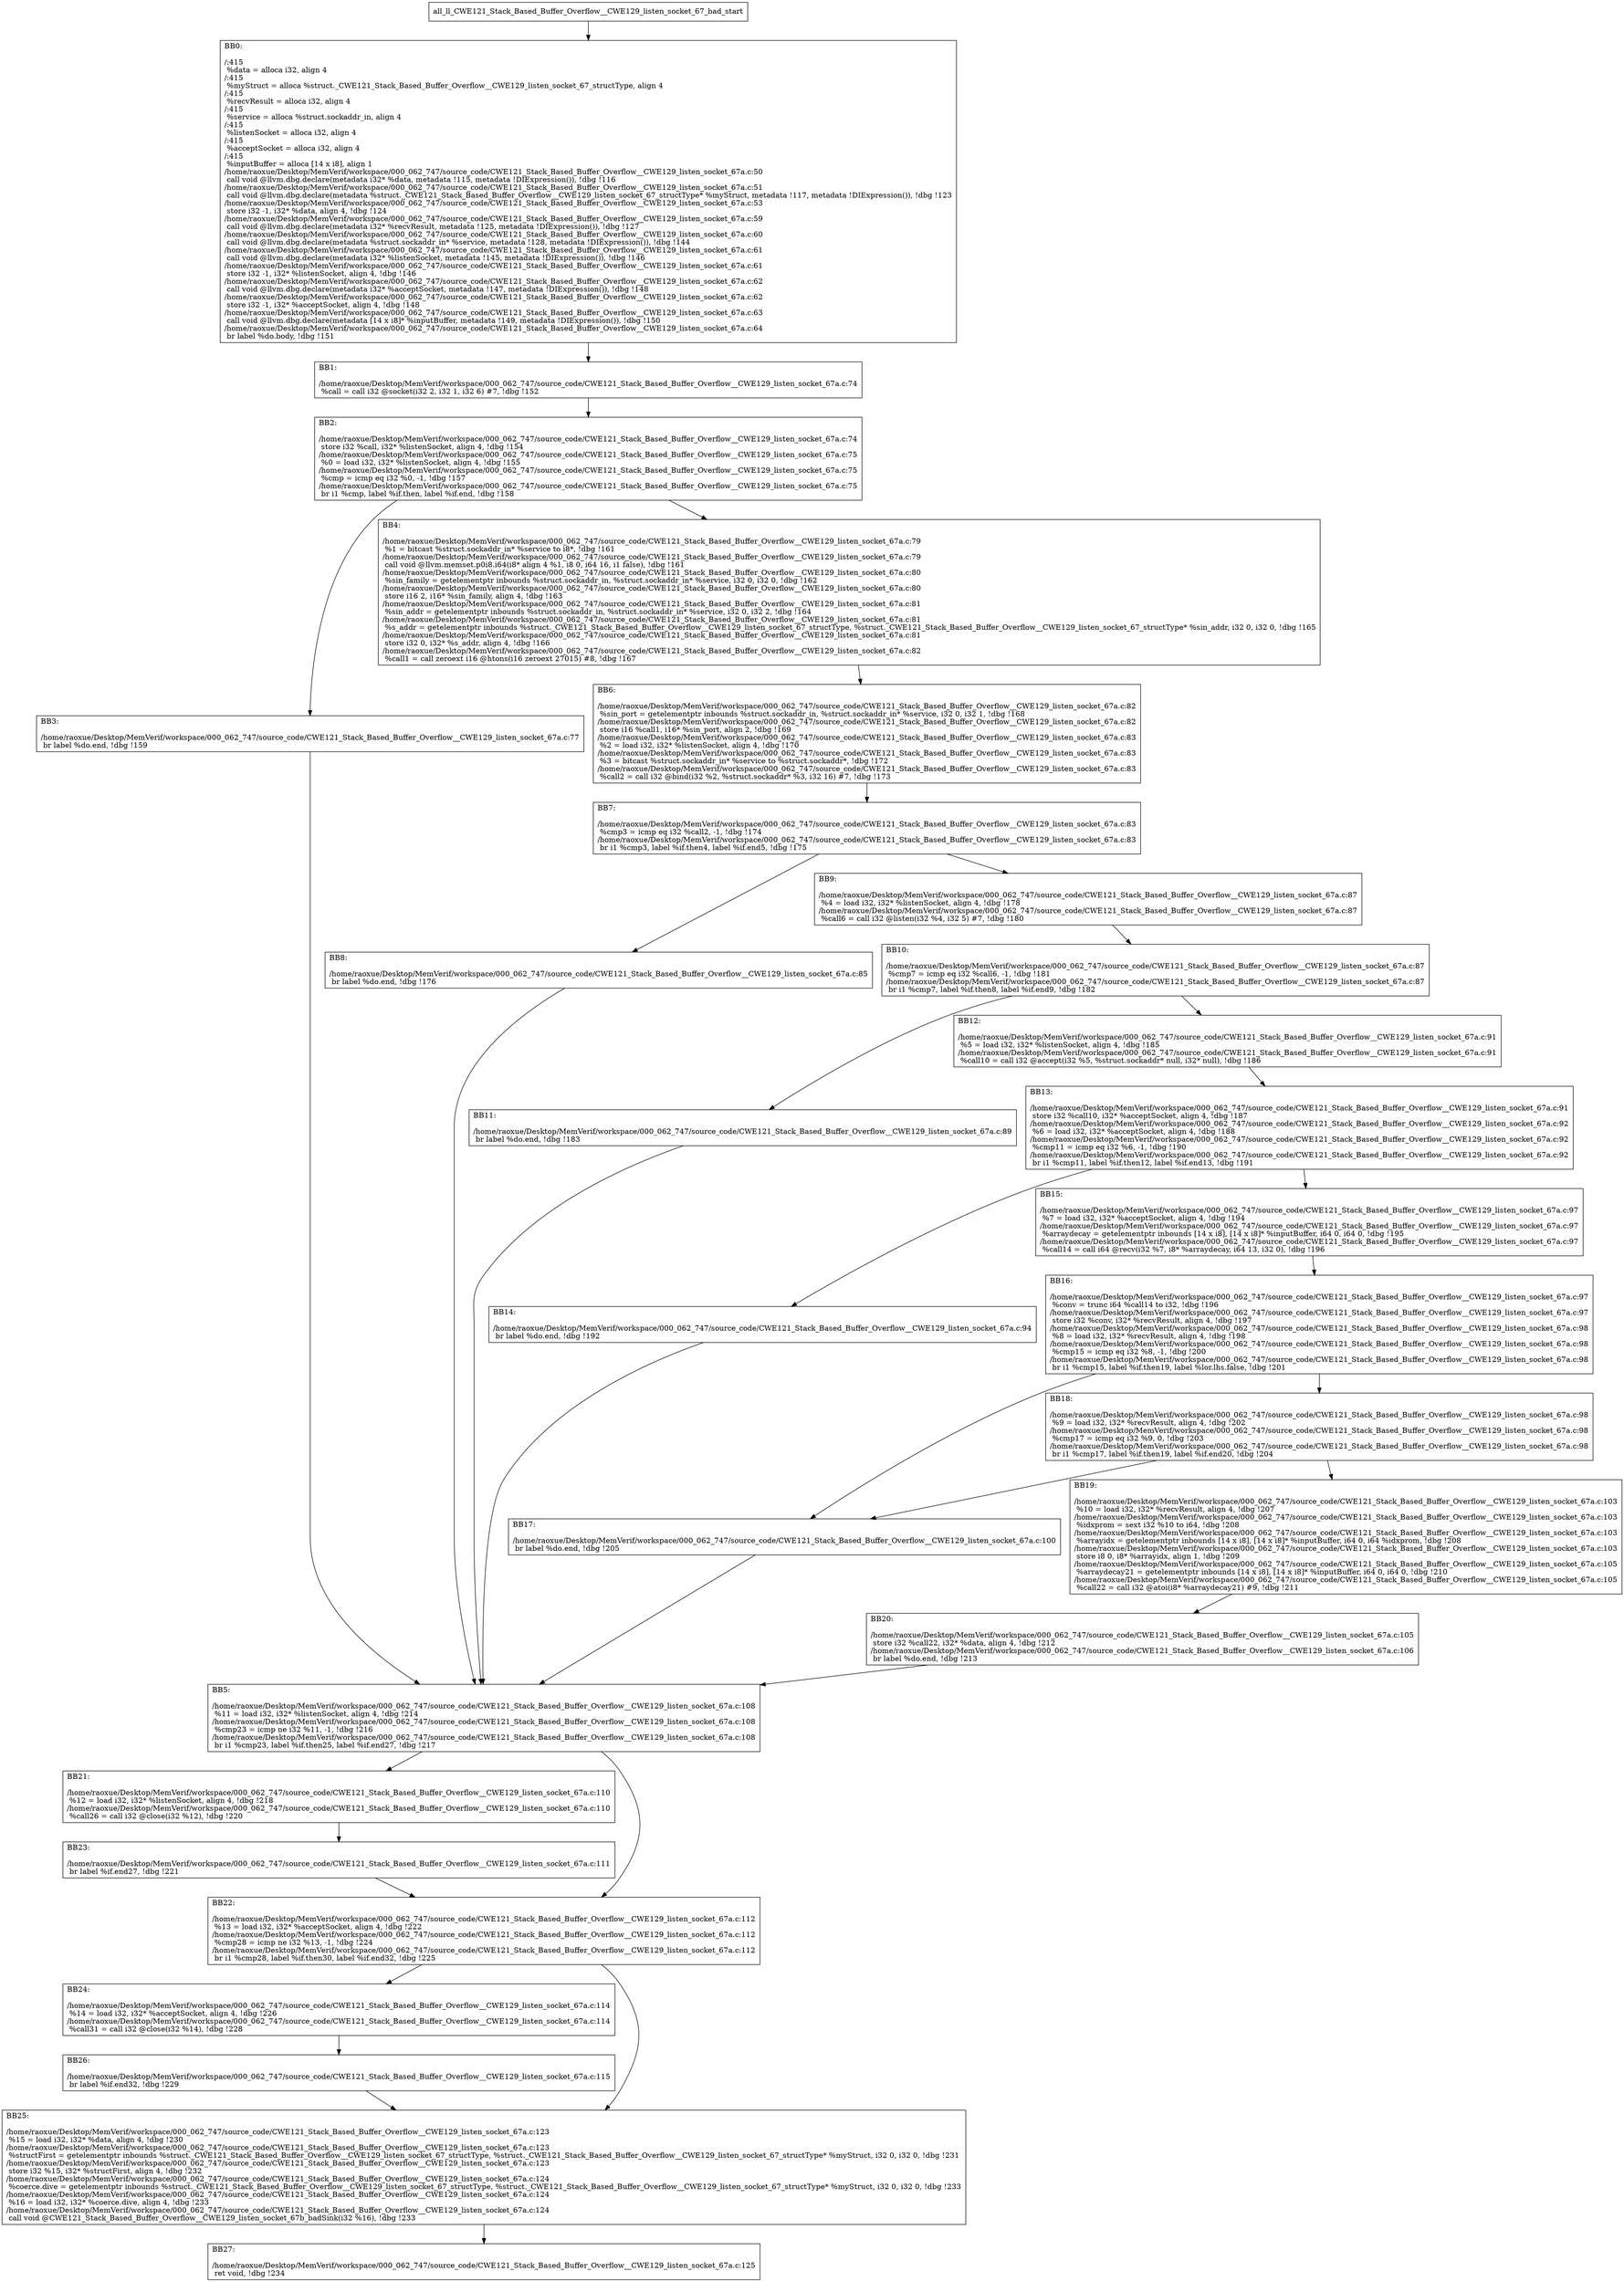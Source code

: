 digraph "CFG for'all_ll_CWE121_Stack_Based_Buffer_Overflow__CWE129_listen_socket_67_bad' function" {
	BBall_ll_CWE121_Stack_Based_Buffer_Overflow__CWE129_listen_socket_67_bad_start[shape=record,label="{all_ll_CWE121_Stack_Based_Buffer_Overflow__CWE129_listen_socket_67_bad_start}"];
	BBall_ll_CWE121_Stack_Based_Buffer_Overflow__CWE129_listen_socket_67_bad_start-> all_ll_CWE121_Stack_Based_Buffer_Overflow__CWE129_listen_socket_67_badBB0;
	all_ll_CWE121_Stack_Based_Buffer_Overflow__CWE129_listen_socket_67_badBB0 [shape=record, label="{BB0:\l\l/:415\l
  %data = alloca i32, align 4\l
/:415\l
  %myStruct = alloca %struct._CWE121_Stack_Based_Buffer_Overflow__CWE129_listen_socket_67_structType, align 4\l
/:415\l
  %recvResult = alloca i32, align 4\l
/:415\l
  %service = alloca %struct.sockaddr_in, align 4\l
/:415\l
  %listenSocket = alloca i32, align 4\l
/:415\l
  %acceptSocket = alloca i32, align 4\l
/:415\l
  %inputBuffer = alloca [14 x i8], align 1\l
/home/raoxue/Desktop/MemVerif/workspace/000_062_747/source_code/CWE121_Stack_Based_Buffer_Overflow__CWE129_listen_socket_67a.c:50\l
  call void @llvm.dbg.declare(metadata i32* %data, metadata !115, metadata !DIExpression()), !dbg !116\l
/home/raoxue/Desktop/MemVerif/workspace/000_062_747/source_code/CWE121_Stack_Based_Buffer_Overflow__CWE129_listen_socket_67a.c:51\l
  call void @llvm.dbg.declare(metadata %struct._CWE121_Stack_Based_Buffer_Overflow__CWE129_listen_socket_67_structType* %myStruct, metadata !117, metadata !DIExpression()), !dbg !123\l
/home/raoxue/Desktop/MemVerif/workspace/000_062_747/source_code/CWE121_Stack_Based_Buffer_Overflow__CWE129_listen_socket_67a.c:53\l
  store i32 -1, i32* %data, align 4, !dbg !124\l
/home/raoxue/Desktop/MemVerif/workspace/000_062_747/source_code/CWE121_Stack_Based_Buffer_Overflow__CWE129_listen_socket_67a.c:59\l
  call void @llvm.dbg.declare(metadata i32* %recvResult, metadata !125, metadata !DIExpression()), !dbg !127\l
/home/raoxue/Desktop/MemVerif/workspace/000_062_747/source_code/CWE121_Stack_Based_Buffer_Overflow__CWE129_listen_socket_67a.c:60\l
  call void @llvm.dbg.declare(metadata %struct.sockaddr_in* %service, metadata !128, metadata !DIExpression()), !dbg !144\l
/home/raoxue/Desktop/MemVerif/workspace/000_062_747/source_code/CWE121_Stack_Based_Buffer_Overflow__CWE129_listen_socket_67a.c:61\l
  call void @llvm.dbg.declare(metadata i32* %listenSocket, metadata !145, metadata !DIExpression()), !dbg !146\l
/home/raoxue/Desktop/MemVerif/workspace/000_062_747/source_code/CWE121_Stack_Based_Buffer_Overflow__CWE129_listen_socket_67a.c:61\l
  store i32 -1, i32* %listenSocket, align 4, !dbg !146\l
/home/raoxue/Desktop/MemVerif/workspace/000_062_747/source_code/CWE121_Stack_Based_Buffer_Overflow__CWE129_listen_socket_67a.c:62\l
  call void @llvm.dbg.declare(metadata i32* %acceptSocket, metadata !147, metadata !DIExpression()), !dbg !148\l
/home/raoxue/Desktop/MemVerif/workspace/000_062_747/source_code/CWE121_Stack_Based_Buffer_Overflow__CWE129_listen_socket_67a.c:62\l
  store i32 -1, i32* %acceptSocket, align 4, !dbg !148\l
/home/raoxue/Desktop/MemVerif/workspace/000_062_747/source_code/CWE121_Stack_Based_Buffer_Overflow__CWE129_listen_socket_67a.c:63\l
  call void @llvm.dbg.declare(metadata [14 x i8]* %inputBuffer, metadata !149, metadata !DIExpression()), !dbg !150\l
/home/raoxue/Desktop/MemVerif/workspace/000_062_747/source_code/CWE121_Stack_Based_Buffer_Overflow__CWE129_listen_socket_67a.c:64\l
  br label %do.body, !dbg !151\l
}"];
	all_ll_CWE121_Stack_Based_Buffer_Overflow__CWE129_listen_socket_67_badBB0-> all_ll_CWE121_Stack_Based_Buffer_Overflow__CWE129_listen_socket_67_badBB1;
	all_ll_CWE121_Stack_Based_Buffer_Overflow__CWE129_listen_socket_67_badBB1 [shape=record, label="{BB1:\l\l/home/raoxue/Desktop/MemVerif/workspace/000_062_747/source_code/CWE121_Stack_Based_Buffer_Overflow__CWE129_listen_socket_67a.c:74\l
  %call = call i32 @socket(i32 2, i32 1, i32 6) #7, !dbg !152\l
}"];
	all_ll_CWE121_Stack_Based_Buffer_Overflow__CWE129_listen_socket_67_badBB1-> all_ll_CWE121_Stack_Based_Buffer_Overflow__CWE129_listen_socket_67_badBB2;
	all_ll_CWE121_Stack_Based_Buffer_Overflow__CWE129_listen_socket_67_badBB2 [shape=record, label="{BB2:\l\l/home/raoxue/Desktop/MemVerif/workspace/000_062_747/source_code/CWE121_Stack_Based_Buffer_Overflow__CWE129_listen_socket_67a.c:74\l
  store i32 %call, i32* %listenSocket, align 4, !dbg !154\l
/home/raoxue/Desktop/MemVerif/workspace/000_062_747/source_code/CWE121_Stack_Based_Buffer_Overflow__CWE129_listen_socket_67a.c:75\l
  %0 = load i32, i32* %listenSocket, align 4, !dbg !155\l
/home/raoxue/Desktop/MemVerif/workspace/000_062_747/source_code/CWE121_Stack_Based_Buffer_Overflow__CWE129_listen_socket_67a.c:75\l
  %cmp = icmp eq i32 %0, -1, !dbg !157\l
/home/raoxue/Desktop/MemVerif/workspace/000_062_747/source_code/CWE121_Stack_Based_Buffer_Overflow__CWE129_listen_socket_67a.c:75\l
  br i1 %cmp, label %if.then, label %if.end, !dbg !158\l
}"];
	all_ll_CWE121_Stack_Based_Buffer_Overflow__CWE129_listen_socket_67_badBB2-> all_ll_CWE121_Stack_Based_Buffer_Overflow__CWE129_listen_socket_67_badBB3;
	all_ll_CWE121_Stack_Based_Buffer_Overflow__CWE129_listen_socket_67_badBB2-> all_ll_CWE121_Stack_Based_Buffer_Overflow__CWE129_listen_socket_67_badBB4;
	all_ll_CWE121_Stack_Based_Buffer_Overflow__CWE129_listen_socket_67_badBB3 [shape=record, label="{BB3:\l\l/home/raoxue/Desktop/MemVerif/workspace/000_062_747/source_code/CWE121_Stack_Based_Buffer_Overflow__CWE129_listen_socket_67a.c:77\l
  br label %do.end, !dbg !159\l
}"];
	all_ll_CWE121_Stack_Based_Buffer_Overflow__CWE129_listen_socket_67_badBB3-> all_ll_CWE121_Stack_Based_Buffer_Overflow__CWE129_listen_socket_67_badBB5;
	all_ll_CWE121_Stack_Based_Buffer_Overflow__CWE129_listen_socket_67_badBB4 [shape=record, label="{BB4:\l\l/home/raoxue/Desktop/MemVerif/workspace/000_062_747/source_code/CWE121_Stack_Based_Buffer_Overflow__CWE129_listen_socket_67a.c:79\l
  %1 = bitcast %struct.sockaddr_in* %service to i8*, !dbg !161\l
/home/raoxue/Desktop/MemVerif/workspace/000_062_747/source_code/CWE121_Stack_Based_Buffer_Overflow__CWE129_listen_socket_67a.c:79\l
  call void @llvm.memset.p0i8.i64(i8* align 4 %1, i8 0, i64 16, i1 false), !dbg !161\l
/home/raoxue/Desktop/MemVerif/workspace/000_062_747/source_code/CWE121_Stack_Based_Buffer_Overflow__CWE129_listen_socket_67a.c:80\l
  %sin_family = getelementptr inbounds %struct.sockaddr_in, %struct.sockaddr_in* %service, i32 0, i32 0, !dbg !162\l
/home/raoxue/Desktop/MemVerif/workspace/000_062_747/source_code/CWE121_Stack_Based_Buffer_Overflow__CWE129_listen_socket_67a.c:80\l
  store i16 2, i16* %sin_family, align 4, !dbg !163\l
/home/raoxue/Desktop/MemVerif/workspace/000_062_747/source_code/CWE121_Stack_Based_Buffer_Overflow__CWE129_listen_socket_67a.c:81\l
  %sin_addr = getelementptr inbounds %struct.sockaddr_in, %struct.sockaddr_in* %service, i32 0, i32 2, !dbg !164\l
/home/raoxue/Desktop/MemVerif/workspace/000_062_747/source_code/CWE121_Stack_Based_Buffer_Overflow__CWE129_listen_socket_67a.c:81\l
  %s_addr = getelementptr inbounds %struct._CWE121_Stack_Based_Buffer_Overflow__CWE129_listen_socket_67_structType, %struct._CWE121_Stack_Based_Buffer_Overflow__CWE129_listen_socket_67_structType* %sin_addr, i32 0, i32 0, !dbg !165\l
/home/raoxue/Desktop/MemVerif/workspace/000_062_747/source_code/CWE121_Stack_Based_Buffer_Overflow__CWE129_listen_socket_67a.c:81\l
  store i32 0, i32* %s_addr, align 4, !dbg !166\l
/home/raoxue/Desktop/MemVerif/workspace/000_062_747/source_code/CWE121_Stack_Based_Buffer_Overflow__CWE129_listen_socket_67a.c:82\l
  %call1 = call zeroext i16 @htons(i16 zeroext 27015) #8, !dbg !167\l
}"];
	all_ll_CWE121_Stack_Based_Buffer_Overflow__CWE129_listen_socket_67_badBB4-> all_ll_CWE121_Stack_Based_Buffer_Overflow__CWE129_listen_socket_67_badBB6;
	all_ll_CWE121_Stack_Based_Buffer_Overflow__CWE129_listen_socket_67_badBB6 [shape=record, label="{BB6:\l\l/home/raoxue/Desktop/MemVerif/workspace/000_062_747/source_code/CWE121_Stack_Based_Buffer_Overflow__CWE129_listen_socket_67a.c:82\l
  %sin_port = getelementptr inbounds %struct.sockaddr_in, %struct.sockaddr_in* %service, i32 0, i32 1, !dbg !168\l
/home/raoxue/Desktop/MemVerif/workspace/000_062_747/source_code/CWE121_Stack_Based_Buffer_Overflow__CWE129_listen_socket_67a.c:82\l
  store i16 %call1, i16* %sin_port, align 2, !dbg !169\l
/home/raoxue/Desktop/MemVerif/workspace/000_062_747/source_code/CWE121_Stack_Based_Buffer_Overflow__CWE129_listen_socket_67a.c:83\l
  %2 = load i32, i32* %listenSocket, align 4, !dbg !170\l
/home/raoxue/Desktop/MemVerif/workspace/000_062_747/source_code/CWE121_Stack_Based_Buffer_Overflow__CWE129_listen_socket_67a.c:83\l
  %3 = bitcast %struct.sockaddr_in* %service to %struct.sockaddr*, !dbg !172\l
/home/raoxue/Desktop/MemVerif/workspace/000_062_747/source_code/CWE121_Stack_Based_Buffer_Overflow__CWE129_listen_socket_67a.c:83\l
  %call2 = call i32 @bind(i32 %2, %struct.sockaddr* %3, i32 16) #7, !dbg !173\l
}"];
	all_ll_CWE121_Stack_Based_Buffer_Overflow__CWE129_listen_socket_67_badBB6-> all_ll_CWE121_Stack_Based_Buffer_Overflow__CWE129_listen_socket_67_badBB7;
	all_ll_CWE121_Stack_Based_Buffer_Overflow__CWE129_listen_socket_67_badBB7 [shape=record, label="{BB7:\l\l/home/raoxue/Desktop/MemVerif/workspace/000_062_747/source_code/CWE121_Stack_Based_Buffer_Overflow__CWE129_listen_socket_67a.c:83\l
  %cmp3 = icmp eq i32 %call2, -1, !dbg !174\l
/home/raoxue/Desktop/MemVerif/workspace/000_062_747/source_code/CWE121_Stack_Based_Buffer_Overflow__CWE129_listen_socket_67a.c:83\l
  br i1 %cmp3, label %if.then4, label %if.end5, !dbg !175\l
}"];
	all_ll_CWE121_Stack_Based_Buffer_Overflow__CWE129_listen_socket_67_badBB7-> all_ll_CWE121_Stack_Based_Buffer_Overflow__CWE129_listen_socket_67_badBB8;
	all_ll_CWE121_Stack_Based_Buffer_Overflow__CWE129_listen_socket_67_badBB7-> all_ll_CWE121_Stack_Based_Buffer_Overflow__CWE129_listen_socket_67_badBB9;
	all_ll_CWE121_Stack_Based_Buffer_Overflow__CWE129_listen_socket_67_badBB8 [shape=record, label="{BB8:\l\l/home/raoxue/Desktop/MemVerif/workspace/000_062_747/source_code/CWE121_Stack_Based_Buffer_Overflow__CWE129_listen_socket_67a.c:85\l
  br label %do.end, !dbg !176\l
}"];
	all_ll_CWE121_Stack_Based_Buffer_Overflow__CWE129_listen_socket_67_badBB8-> all_ll_CWE121_Stack_Based_Buffer_Overflow__CWE129_listen_socket_67_badBB5;
	all_ll_CWE121_Stack_Based_Buffer_Overflow__CWE129_listen_socket_67_badBB9 [shape=record, label="{BB9:\l\l/home/raoxue/Desktop/MemVerif/workspace/000_062_747/source_code/CWE121_Stack_Based_Buffer_Overflow__CWE129_listen_socket_67a.c:87\l
  %4 = load i32, i32* %listenSocket, align 4, !dbg !178\l
/home/raoxue/Desktop/MemVerif/workspace/000_062_747/source_code/CWE121_Stack_Based_Buffer_Overflow__CWE129_listen_socket_67a.c:87\l
  %call6 = call i32 @listen(i32 %4, i32 5) #7, !dbg !180\l
}"];
	all_ll_CWE121_Stack_Based_Buffer_Overflow__CWE129_listen_socket_67_badBB9-> all_ll_CWE121_Stack_Based_Buffer_Overflow__CWE129_listen_socket_67_badBB10;
	all_ll_CWE121_Stack_Based_Buffer_Overflow__CWE129_listen_socket_67_badBB10 [shape=record, label="{BB10:\l\l/home/raoxue/Desktop/MemVerif/workspace/000_062_747/source_code/CWE121_Stack_Based_Buffer_Overflow__CWE129_listen_socket_67a.c:87\l
  %cmp7 = icmp eq i32 %call6, -1, !dbg !181\l
/home/raoxue/Desktop/MemVerif/workspace/000_062_747/source_code/CWE121_Stack_Based_Buffer_Overflow__CWE129_listen_socket_67a.c:87\l
  br i1 %cmp7, label %if.then8, label %if.end9, !dbg !182\l
}"];
	all_ll_CWE121_Stack_Based_Buffer_Overflow__CWE129_listen_socket_67_badBB10-> all_ll_CWE121_Stack_Based_Buffer_Overflow__CWE129_listen_socket_67_badBB11;
	all_ll_CWE121_Stack_Based_Buffer_Overflow__CWE129_listen_socket_67_badBB10-> all_ll_CWE121_Stack_Based_Buffer_Overflow__CWE129_listen_socket_67_badBB12;
	all_ll_CWE121_Stack_Based_Buffer_Overflow__CWE129_listen_socket_67_badBB11 [shape=record, label="{BB11:\l\l/home/raoxue/Desktop/MemVerif/workspace/000_062_747/source_code/CWE121_Stack_Based_Buffer_Overflow__CWE129_listen_socket_67a.c:89\l
  br label %do.end, !dbg !183\l
}"];
	all_ll_CWE121_Stack_Based_Buffer_Overflow__CWE129_listen_socket_67_badBB11-> all_ll_CWE121_Stack_Based_Buffer_Overflow__CWE129_listen_socket_67_badBB5;
	all_ll_CWE121_Stack_Based_Buffer_Overflow__CWE129_listen_socket_67_badBB12 [shape=record, label="{BB12:\l\l/home/raoxue/Desktop/MemVerif/workspace/000_062_747/source_code/CWE121_Stack_Based_Buffer_Overflow__CWE129_listen_socket_67a.c:91\l
  %5 = load i32, i32* %listenSocket, align 4, !dbg !185\l
/home/raoxue/Desktop/MemVerif/workspace/000_062_747/source_code/CWE121_Stack_Based_Buffer_Overflow__CWE129_listen_socket_67a.c:91\l
  %call10 = call i32 @accept(i32 %5, %struct.sockaddr* null, i32* null), !dbg !186\l
}"];
	all_ll_CWE121_Stack_Based_Buffer_Overflow__CWE129_listen_socket_67_badBB12-> all_ll_CWE121_Stack_Based_Buffer_Overflow__CWE129_listen_socket_67_badBB13;
	all_ll_CWE121_Stack_Based_Buffer_Overflow__CWE129_listen_socket_67_badBB13 [shape=record, label="{BB13:\l\l/home/raoxue/Desktop/MemVerif/workspace/000_062_747/source_code/CWE121_Stack_Based_Buffer_Overflow__CWE129_listen_socket_67a.c:91\l
  store i32 %call10, i32* %acceptSocket, align 4, !dbg !187\l
/home/raoxue/Desktop/MemVerif/workspace/000_062_747/source_code/CWE121_Stack_Based_Buffer_Overflow__CWE129_listen_socket_67a.c:92\l
  %6 = load i32, i32* %acceptSocket, align 4, !dbg !188\l
/home/raoxue/Desktop/MemVerif/workspace/000_062_747/source_code/CWE121_Stack_Based_Buffer_Overflow__CWE129_listen_socket_67a.c:92\l
  %cmp11 = icmp eq i32 %6, -1, !dbg !190\l
/home/raoxue/Desktop/MemVerif/workspace/000_062_747/source_code/CWE121_Stack_Based_Buffer_Overflow__CWE129_listen_socket_67a.c:92\l
  br i1 %cmp11, label %if.then12, label %if.end13, !dbg !191\l
}"];
	all_ll_CWE121_Stack_Based_Buffer_Overflow__CWE129_listen_socket_67_badBB13-> all_ll_CWE121_Stack_Based_Buffer_Overflow__CWE129_listen_socket_67_badBB14;
	all_ll_CWE121_Stack_Based_Buffer_Overflow__CWE129_listen_socket_67_badBB13-> all_ll_CWE121_Stack_Based_Buffer_Overflow__CWE129_listen_socket_67_badBB15;
	all_ll_CWE121_Stack_Based_Buffer_Overflow__CWE129_listen_socket_67_badBB14 [shape=record, label="{BB14:\l\l/home/raoxue/Desktop/MemVerif/workspace/000_062_747/source_code/CWE121_Stack_Based_Buffer_Overflow__CWE129_listen_socket_67a.c:94\l
  br label %do.end, !dbg !192\l
}"];
	all_ll_CWE121_Stack_Based_Buffer_Overflow__CWE129_listen_socket_67_badBB14-> all_ll_CWE121_Stack_Based_Buffer_Overflow__CWE129_listen_socket_67_badBB5;
	all_ll_CWE121_Stack_Based_Buffer_Overflow__CWE129_listen_socket_67_badBB15 [shape=record, label="{BB15:\l\l/home/raoxue/Desktop/MemVerif/workspace/000_062_747/source_code/CWE121_Stack_Based_Buffer_Overflow__CWE129_listen_socket_67a.c:97\l
  %7 = load i32, i32* %acceptSocket, align 4, !dbg !194\l
/home/raoxue/Desktop/MemVerif/workspace/000_062_747/source_code/CWE121_Stack_Based_Buffer_Overflow__CWE129_listen_socket_67a.c:97\l
  %arraydecay = getelementptr inbounds [14 x i8], [14 x i8]* %inputBuffer, i64 0, i64 0, !dbg !195\l
/home/raoxue/Desktop/MemVerif/workspace/000_062_747/source_code/CWE121_Stack_Based_Buffer_Overflow__CWE129_listen_socket_67a.c:97\l
  %call14 = call i64 @recv(i32 %7, i8* %arraydecay, i64 13, i32 0), !dbg !196\l
}"];
	all_ll_CWE121_Stack_Based_Buffer_Overflow__CWE129_listen_socket_67_badBB15-> all_ll_CWE121_Stack_Based_Buffer_Overflow__CWE129_listen_socket_67_badBB16;
	all_ll_CWE121_Stack_Based_Buffer_Overflow__CWE129_listen_socket_67_badBB16 [shape=record, label="{BB16:\l\l/home/raoxue/Desktop/MemVerif/workspace/000_062_747/source_code/CWE121_Stack_Based_Buffer_Overflow__CWE129_listen_socket_67a.c:97\l
  %conv = trunc i64 %call14 to i32, !dbg !196\l
/home/raoxue/Desktop/MemVerif/workspace/000_062_747/source_code/CWE121_Stack_Based_Buffer_Overflow__CWE129_listen_socket_67a.c:97\l
  store i32 %conv, i32* %recvResult, align 4, !dbg !197\l
/home/raoxue/Desktop/MemVerif/workspace/000_062_747/source_code/CWE121_Stack_Based_Buffer_Overflow__CWE129_listen_socket_67a.c:98\l
  %8 = load i32, i32* %recvResult, align 4, !dbg !198\l
/home/raoxue/Desktop/MemVerif/workspace/000_062_747/source_code/CWE121_Stack_Based_Buffer_Overflow__CWE129_listen_socket_67a.c:98\l
  %cmp15 = icmp eq i32 %8, -1, !dbg !200\l
/home/raoxue/Desktop/MemVerif/workspace/000_062_747/source_code/CWE121_Stack_Based_Buffer_Overflow__CWE129_listen_socket_67a.c:98\l
  br i1 %cmp15, label %if.then19, label %lor.lhs.false, !dbg !201\l
}"];
	all_ll_CWE121_Stack_Based_Buffer_Overflow__CWE129_listen_socket_67_badBB16-> all_ll_CWE121_Stack_Based_Buffer_Overflow__CWE129_listen_socket_67_badBB17;
	all_ll_CWE121_Stack_Based_Buffer_Overflow__CWE129_listen_socket_67_badBB16-> all_ll_CWE121_Stack_Based_Buffer_Overflow__CWE129_listen_socket_67_badBB18;
	all_ll_CWE121_Stack_Based_Buffer_Overflow__CWE129_listen_socket_67_badBB18 [shape=record, label="{BB18:\l\l/home/raoxue/Desktop/MemVerif/workspace/000_062_747/source_code/CWE121_Stack_Based_Buffer_Overflow__CWE129_listen_socket_67a.c:98\l
  %9 = load i32, i32* %recvResult, align 4, !dbg !202\l
/home/raoxue/Desktop/MemVerif/workspace/000_062_747/source_code/CWE121_Stack_Based_Buffer_Overflow__CWE129_listen_socket_67a.c:98\l
  %cmp17 = icmp eq i32 %9, 0, !dbg !203\l
/home/raoxue/Desktop/MemVerif/workspace/000_062_747/source_code/CWE121_Stack_Based_Buffer_Overflow__CWE129_listen_socket_67a.c:98\l
  br i1 %cmp17, label %if.then19, label %if.end20, !dbg !204\l
}"];
	all_ll_CWE121_Stack_Based_Buffer_Overflow__CWE129_listen_socket_67_badBB18-> all_ll_CWE121_Stack_Based_Buffer_Overflow__CWE129_listen_socket_67_badBB17;
	all_ll_CWE121_Stack_Based_Buffer_Overflow__CWE129_listen_socket_67_badBB18-> all_ll_CWE121_Stack_Based_Buffer_Overflow__CWE129_listen_socket_67_badBB19;
	all_ll_CWE121_Stack_Based_Buffer_Overflow__CWE129_listen_socket_67_badBB17 [shape=record, label="{BB17:\l\l/home/raoxue/Desktop/MemVerif/workspace/000_062_747/source_code/CWE121_Stack_Based_Buffer_Overflow__CWE129_listen_socket_67a.c:100\l
  br label %do.end, !dbg !205\l
}"];
	all_ll_CWE121_Stack_Based_Buffer_Overflow__CWE129_listen_socket_67_badBB17-> all_ll_CWE121_Stack_Based_Buffer_Overflow__CWE129_listen_socket_67_badBB5;
	all_ll_CWE121_Stack_Based_Buffer_Overflow__CWE129_listen_socket_67_badBB19 [shape=record, label="{BB19:\l\l/home/raoxue/Desktop/MemVerif/workspace/000_062_747/source_code/CWE121_Stack_Based_Buffer_Overflow__CWE129_listen_socket_67a.c:103\l
  %10 = load i32, i32* %recvResult, align 4, !dbg !207\l
/home/raoxue/Desktop/MemVerif/workspace/000_062_747/source_code/CWE121_Stack_Based_Buffer_Overflow__CWE129_listen_socket_67a.c:103\l
  %idxprom = sext i32 %10 to i64, !dbg !208\l
/home/raoxue/Desktop/MemVerif/workspace/000_062_747/source_code/CWE121_Stack_Based_Buffer_Overflow__CWE129_listen_socket_67a.c:103\l
  %arrayidx = getelementptr inbounds [14 x i8], [14 x i8]* %inputBuffer, i64 0, i64 %idxprom, !dbg !208\l
/home/raoxue/Desktop/MemVerif/workspace/000_062_747/source_code/CWE121_Stack_Based_Buffer_Overflow__CWE129_listen_socket_67a.c:103\l
  store i8 0, i8* %arrayidx, align 1, !dbg !209\l
/home/raoxue/Desktop/MemVerif/workspace/000_062_747/source_code/CWE121_Stack_Based_Buffer_Overflow__CWE129_listen_socket_67a.c:105\l
  %arraydecay21 = getelementptr inbounds [14 x i8], [14 x i8]* %inputBuffer, i64 0, i64 0, !dbg !210\l
/home/raoxue/Desktop/MemVerif/workspace/000_062_747/source_code/CWE121_Stack_Based_Buffer_Overflow__CWE129_listen_socket_67a.c:105\l
  %call22 = call i32 @atoi(i8* %arraydecay21) #9, !dbg !211\l
}"];
	all_ll_CWE121_Stack_Based_Buffer_Overflow__CWE129_listen_socket_67_badBB19-> all_ll_CWE121_Stack_Based_Buffer_Overflow__CWE129_listen_socket_67_badBB20;
	all_ll_CWE121_Stack_Based_Buffer_Overflow__CWE129_listen_socket_67_badBB20 [shape=record, label="{BB20:\l\l/home/raoxue/Desktop/MemVerif/workspace/000_062_747/source_code/CWE121_Stack_Based_Buffer_Overflow__CWE129_listen_socket_67a.c:105\l
  store i32 %call22, i32* %data, align 4, !dbg !212\l
/home/raoxue/Desktop/MemVerif/workspace/000_062_747/source_code/CWE121_Stack_Based_Buffer_Overflow__CWE129_listen_socket_67a.c:106\l
  br label %do.end, !dbg !213\l
}"];
	all_ll_CWE121_Stack_Based_Buffer_Overflow__CWE129_listen_socket_67_badBB20-> all_ll_CWE121_Stack_Based_Buffer_Overflow__CWE129_listen_socket_67_badBB5;
	all_ll_CWE121_Stack_Based_Buffer_Overflow__CWE129_listen_socket_67_badBB5 [shape=record, label="{BB5:\l\l/home/raoxue/Desktop/MemVerif/workspace/000_062_747/source_code/CWE121_Stack_Based_Buffer_Overflow__CWE129_listen_socket_67a.c:108\l
  %11 = load i32, i32* %listenSocket, align 4, !dbg !214\l
/home/raoxue/Desktop/MemVerif/workspace/000_062_747/source_code/CWE121_Stack_Based_Buffer_Overflow__CWE129_listen_socket_67a.c:108\l
  %cmp23 = icmp ne i32 %11, -1, !dbg !216\l
/home/raoxue/Desktop/MemVerif/workspace/000_062_747/source_code/CWE121_Stack_Based_Buffer_Overflow__CWE129_listen_socket_67a.c:108\l
  br i1 %cmp23, label %if.then25, label %if.end27, !dbg !217\l
}"];
	all_ll_CWE121_Stack_Based_Buffer_Overflow__CWE129_listen_socket_67_badBB5-> all_ll_CWE121_Stack_Based_Buffer_Overflow__CWE129_listen_socket_67_badBB21;
	all_ll_CWE121_Stack_Based_Buffer_Overflow__CWE129_listen_socket_67_badBB5-> all_ll_CWE121_Stack_Based_Buffer_Overflow__CWE129_listen_socket_67_badBB22;
	all_ll_CWE121_Stack_Based_Buffer_Overflow__CWE129_listen_socket_67_badBB21 [shape=record, label="{BB21:\l\l/home/raoxue/Desktop/MemVerif/workspace/000_062_747/source_code/CWE121_Stack_Based_Buffer_Overflow__CWE129_listen_socket_67a.c:110\l
  %12 = load i32, i32* %listenSocket, align 4, !dbg !218\l
/home/raoxue/Desktop/MemVerif/workspace/000_062_747/source_code/CWE121_Stack_Based_Buffer_Overflow__CWE129_listen_socket_67a.c:110\l
  %call26 = call i32 @close(i32 %12), !dbg !220\l
}"];
	all_ll_CWE121_Stack_Based_Buffer_Overflow__CWE129_listen_socket_67_badBB21-> all_ll_CWE121_Stack_Based_Buffer_Overflow__CWE129_listen_socket_67_badBB23;
	all_ll_CWE121_Stack_Based_Buffer_Overflow__CWE129_listen_socket_67_badBB23 [shape=record, label="{BB23:\l\l/home/raoxue/Desktop/MemVerif/workspace/000_062_747/source_code/CWE121_Stack_Based_Buffer_Overflow__CWE129_listen_socket_67a.c:111\l
  br label %if.end27, !dbg !221\l
}"];
	all_ll_CWE121_Stack_Based_Buffer_Overflow__CWE129_listen_socket_67_badBB23-> all_ll_CWE121_Stack_Based_Buffer_Overflow__CWE129_listen_socket_67_badBB22;
	all_ll_CWE121_Stack_Based_Buffer_Overflow__CWE129_listen_socket_67_badBB22 [shape=record, label="{BB22:\l\l/home/raoxue/Desktop/MemVerif/workspace/000_062_747/source_code/CWE121_Stack_Based_Buffer_Overflow__CWE129_listen_socket_67a.c:112\l
  %13 = load i32, i32* %acceptSocket, align 4, !dbg !222\l
/home/raoxue/Desktop/MemVerif/workspace/000_062_747/source_code/CWE121_Stack_Based_Buffer_Overflow__CWE129_listen_socket_67a.c:112\l
  %cmp28 = icmp ne i32 %13, -1, !dbg !224\l
/home/raoxue/Desktop/MemVerif/workspace/000_062_747/source_code/CWE121_Stack_Based_Buffer_Overflow__CWE129_listen_socket_67a.c:112\l
  br i1 %cmp28, label %if.then30, label %if.end32, !dbg !225\l
}"];
	all_ll_CWE121_Stack_Based_Buffer_Overflow__CWE129_listen_socket_67_badBB22-> all_ll_CWE121_Stack_Based_Buffer_Overflow__CWE129_listen_socket_67_badBB24;
	all_ll_CWE121_Stack_Based_Buffer_Overflow__CWE129_listen_socket_67_badBB22-> all_ll_CWE121_Stack_Based_Buffer_Overflow__CWE129_listen_socket_67_badBB25;
	all_ll_CWE121_Stack_Based_Buffer_Overflow__CWE129_listen_socket_67_badBB24 [shape=record, label="{BB24:\l\l/home/raoxue/Desktop/MemVerif/workspace/000_062_747/source_code/CWE121_Stack_Based_Buffer_Overflow__CWE129_listen_socket_67a.c:114\l
  %14 = load i32, i32* %acceptSocket, align 4, !dbg !226\l
/home/raoxue/Desktop/MemVerif/workspace/000_062_747/source_code/CWE121_Stack_Based_Buffer_Overflow__CWE129_listen_socket_67a.c:114\l
  %call31 = call i32 @close(i32 %14), !dbg !228\l
}"];
	all_ll_CWE121_Stack_Based_Buffer_Overflow__CWE129_listen_socket_67_badBB24-> all_ll_CWE121_Stack_Based_Buffer_Overflow__CWE129_listen_socket_67_badBB26;
	all_ll_CWE121_Stack_Based_Buffer_Overflow__CWE129_listen_socket_67_badBB26 [shape=record, label="{BB26:\l\l/home/raoxue/Desktop/MemVerif/workspace/000_062_747/source_code/CWE121_Stack_Based_Buffer_Overflow__CWE129_listen_socket_67a.c:115\l
  br label %if.end32, !dbg !229\l
}"];
	all_ll_CWE121_Stack_Based_Buffer_Overflow__CWE129_listen_socket_67_badBB26-> all_ll_CWE121_Stack_Based_Buffer_Overflow__CWE129_listen_socket_67_badBB25;
	all_ll_CWE121_Stack_Based_Buffer_Overflow__CWE129_listen_socket_67_badBB25 [shape=record, label="{BB25:\l\l/home/raoxue/Desktop/MemVerif/workspace/000_062_747/source_code/CWE121_Stack_Based_Buffer_Overflow__CWE129_listen_socket_67a.c:123\l
  %15 = load i32, i32* %data, align 4, !dbg !230\l
/home/raoxue/Desktop/MemVerif/workspace/000_062_747/source_code/CWE121_Stack_Based_Buffer_Overflow__CWE129_listen_socket_67a.c:123\l
  %structFirst = getelementptr inbounds %struct._CWE121_Stack_Based_Buffer_Overflow__CWE129_listen_socket_67_structType, %struct._CWE121_Stack_Based_Buffer_Overflow__CWE129_listen_socket_67_structType* %myStruct, i32 0, i32 0, !dbg !231\l
/home/raoxue/Desktop/MemVerif/workspace/000_062_747/source_code/CWE121_Stack_Based_Buffer_Overflow__CWE129_listen_socket_67a.c:123\l
  store i32 %15, i32* %structFirst, align 4, !dbg !232\l
/home/raoxue/Desktop/MemVerif/workspace/000_062_747/source_code/CWE121_Stack_Based_Buffer_Overflow__CWE129_listen_socket_67a.c:124\l
  %coerce.dive = getelementptr inbounds %struct._CWE121_Stack_Based_Buffer_Overflow__CWE129_listen_socket_67_structType, %struct._CWE121_Stack_Based_Buffer_Overflow__CWE129_listen_socket_67_structType* %myStruct, i32 0, i32 0, !dbg !233\l
/home/raoxue/Desktop/MemVerif/workspace/000_062_747/source_code/CWE121_Stack_Based_Buffer_Overflow__CWE129_listen_socket_67a.c:124\l
  %16 = load i32, i32* %coerce.dive, align 4, !dbg !233\l
/home/raoxue/Desktop/MemVerif/workspace/000_062_747/source_code/CWE121_Stack_Based_Buffer_Overflow__CWE129_listen_socket_67a.c:124\l
  call void @CWE121_Stack_Based_Buffer_Overflow__CWE129_listen_socket_67b_badSink(i32 %16), !dbg !233\l
}"];
	all_ll_CWE121_Stack_Based_Buffer_Overflow__CWE129_listen_socket_67_badBB25-> all_ll_CWE121_Stack_Based_Buffer_Overflow__CWE129_listen_socket_67_badBB27;
	all_ll_CWE121_Stack_Based_Buffer_Overflow__CWE129_listen_socket_67_badBB27 [shape=record, label="{BB27:\l\l/home/raoxue/Desktop/MemVerif/workspace/000_062_747/source_code/CWE121_Stack_Based_Buffer_Overflow__CWE129_listen_socket_67a.c:125\l
  ret void, !dbg !234\l
}"];
}
